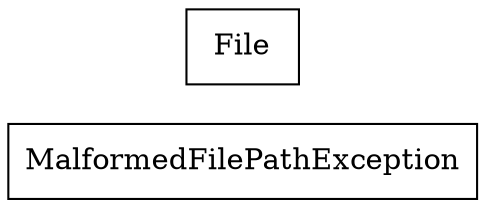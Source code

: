 strict digraph class_diagram {
  rankdir=LR;
  MalformedFilePathException[
    label="MalformedFilePathException",
    URL="MalformedFilePathException.html",
    tooltip="org.as2lib.sample.filebrowser.model.MalformedFilePathException",
    shape="record"
  ];
  File[
    label="File",
    URL="File.html",
    tooltip="org.as2lib.sample.filebrowser.model.File",
    shape="record"
  ];
}
